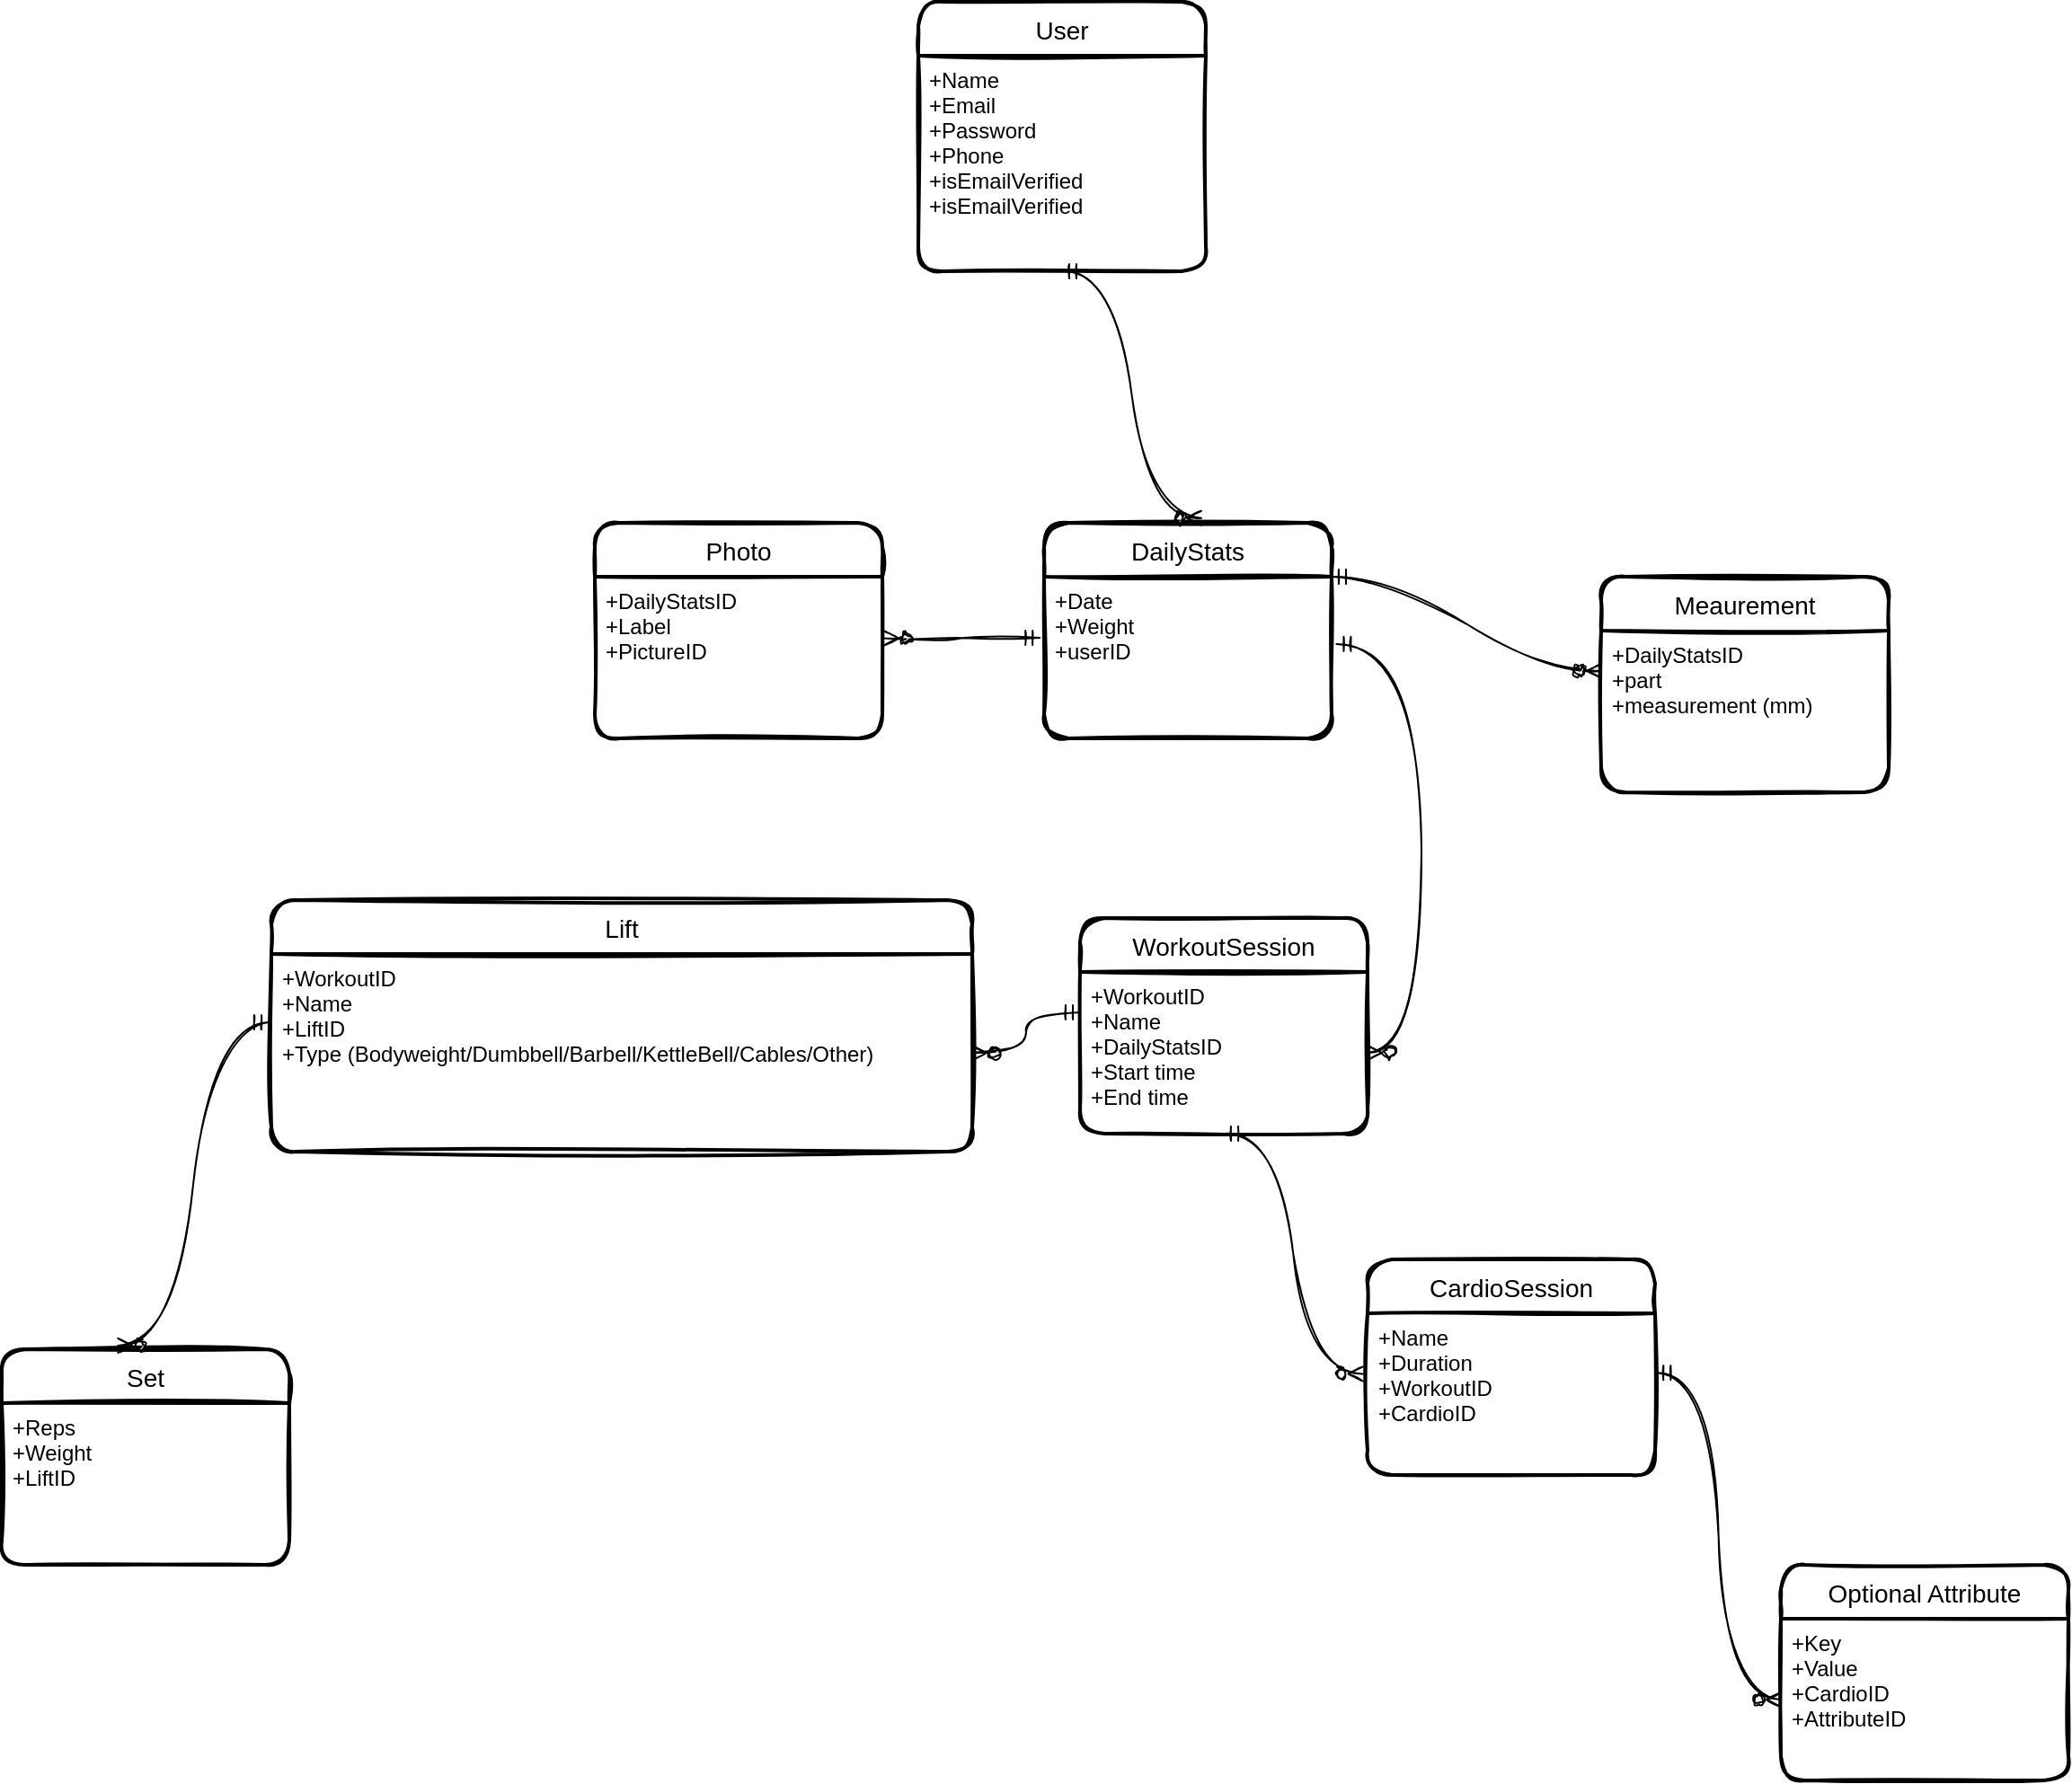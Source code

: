 <mxfile version="19.0.2" type="device"><diagram id="WasPVRIk0ApV1e_4AKNY" name="Page-1"><mxGraphModel dx="1744" dy="2106" grid="1" gridSize="10" guides="1" tooltips="1" connect="1" arrows="1" fold="1" page="1" pageScale="1" pageWidth="850" pageHeight="1100" math="0" shadow="0"><root><mxCell id="0"/><mxCell id="1" parent="0"/><mxCell id="_HpeWGe5K6VpGaseEiUT-1" value="Lift" style="swimlane;childLayout=stackLayout;horizontal=1;startSize=30;horizontalStack=0;rounded=1;fontSize=14;fontStyle=0;strokeWidth=2;resizeParent=0;resizeLast=1;shadow=0;dashed=0;align=center;sketch=1;" parent="1" vertex="1"><mxGeometry x="-90" y="-10" width="390" height="140" as="geometry"/></mxCell><mxCell id="_HpeWGe5K6VpGaseEiUT-2" value="+WorkoutID&#10;+Name&#10;+LiftID&#10;+Type (Bodyweight/Dumbbell/Barbell/KettleBell/Cables/Other)" style="align=left;strokeColor=none;fillColor=none;spacingLeft=4;fontSize=12;verticalAlign=top;resizable=0;rotatable=0;part=1;rounded=1;sketch=1;" parent="_HpeWGe5K6VpGaseEiUT-1" vertex="1"><mxGeometry y="30" width="390" height="110" as="geometry"/></mxCell><mxCell id="_HpeWGe5K6VpGaseEiUT-3" value="Set" style="swimlane;childLayout=stackLayout;horizontal=1;startSize=30;horizontalStack=0;rounded=1;fontSize=14;fontStyle=0;strokeWidth=2;resizeParent=0;resizeLast=1;shadow=0;dashed=0;align=center;sketch=1;" parent="1" vertex="1"><mxGeometry x="-240" y="240" width="160" height="120" as="geometry"/></mxCell><mxCell id="_HpeWGe5K6VpGaseEiUT-4" value="+Reps&#10;+Weight&#10;+LiftID" style="align=left;strokeColor=none;fillColor=none;spacingLeft=4;fontSize=12;verticalAlign=top;resizable=0;rotatable=0;part=1;rounded=1;sketch=1;" parent="_HpeWGe5K6VpGaseEiUT-3" vertex="1"><mxGeometry y="30" width="160" height="90" as="geometry"/></mxCell><mxCell id="_HpeWGe5K6VpGaseEiUT-5" value="WorkoutSession" style="swimlane;childLayout=stackLayout;horizontal=1;startSize=30;horizontalStack=0;rounded=1;fontSize=14;fontStyle=0;strokeWidth=2;resizeParent=0;resizeLast=1;shadow=0;dashed=0;align=center;sketch=1;" parent="1" vertex="1"><mxGeometry x="360" width="160" height="120" as="geometry"/></mxCell><mxCell id="_HpeWGe5K6VpGaseEiUT-6" value="+WorkoutID&#10;+Name&#10;+DailyStatsID&#10;+Start time&#10;+End time" style="align=left;strokeColor=none;fillColor=none;spacingLeft=4;fontSize=12;verticalAlign=top;resizable=0;rotatable=0;part=1;rounded=1;sketch=1;" parent="_HpeWGe5K6VpGaseEiUT-5" vertex="1"><mxGeometry y="30" width="160" height="90" as="geometry"/></mxCell><mxCell id="_HpeWGe5K6VpGaseEiUT-7" value="" style="edgeStyle=entityRelationEdgeStyle;fontSize=12;html=1;endArrow=ERzeroToMany;startArrow=ERmandOne;rounded=1;exitX=1.017;exitY=0.416;exitDx=0;exitDy=0;exitPerimeter=0;curved=1;sketch=1;" parent="1" source="_HpeWGe5K6VpGaseEiUT-9" target="_HpeWGe5K6VpGaseEiUT-6" edge="1"><mxGeometry width="100" height="100" relative="1" as="geometry"><mxPoint x="480" y="-140" as="sourcePoint"/><mxPoint x="590" y="-80" as="targetPoint"/></mxGeometry></mxCell><mxCell id="_HpeWGe5K6VpGaseEiUT-8" value="DailyStats" style="swimlane;childLayout=stackLayout;horizontal=1;startSize=30;horizontalStack=0;rounded=1;fontSize=14;fontStyle=0;strokeWidth=2;resizeParent=0;resizeLast=1;shadow=0;dashed=0;align=center;sketch=1;" parent="1" vertex="1"><mxGeometry x="340" y="-220" width="160" height="120" as="geometry"/></mxCell><mxCell id="_HpeWGe5K6VpGaseEiUT-9" value="+Date&#10;+Weight&#10;+userID" style="align=left;strokeColor=none;fillColor=none;spacingLeft=4;fontSize=12;verticalAlign=top;resizable=0;rotatable=0;part=1;rounded=1;sketch=1;" parent="_HpeWGe5K6VpGaseEiUT-8" vertex="1"><mxGeometry y="30" width="160" height="90" as="geometry"/></mxCell><mxCell id="_HpeWGe5K6VpGaseEiUT-10" value="Photo" style="swimlane;childLayout=stackLayout;horizontal=1;startSize=30;horizontalStack=0;rounded=1;fontSize=14;fontStyle=0;strokeWidth=2;resizeParent=0;resizeLast=1;shadow=0;dashed=0;align=center;sketch=1;" parent="1" vertex="1"><mxGeometry x="90" y="-220" width="160" height="120" as="geometry"/></mxCell><mxCell id="_HpeWGe5K6VpGaseEiUT-11" value="+DailyStatsID&#10;+Label&#10;+PictureID" style="align=left;strokeColor=none;fillColor=none;spacingLeft=4;fontSize=12;verticalAlign=top;resizable=0;rotatable=0;part=1;rounded=1;sketch=1;" parent="_HpeWGe5K6VpGaseEiUT-10" vertex="1"><mxGeometry y="30" width="160" height="90" as="geometry"/></mxCell><mxCell id="_HpeWGe5K6VpGaseEiUT-12" value="" style="edgeStyle=entityRelationEdgeStyle;fontSize=12;html=1;endArrow=ERzeroToMany;startArrow=ERmandOne;rounded=1;exitX=-0.015;exitY=0.378;exitDx=0;exitDy=0;exitPerimeter=0;entryX=1.006;entryY=0.381;entryDx=0;entryDy=0;entryPerimeter=0;curved=1;sketch=1;" parent="1" source="_HpeWGe5K6VpGaseEiUT-9" target="_HpeWGe5K6VpGaseEiUT-11" edge="1"><mxGeometry width="100" height="100" relative="1" as="geometry"><mxPoint x="312.72" y="-150.0" as="sourcePoint"/><mxPoint x="320" y="67.56" as="targetPoint"/></mxGeometry></mxCell><mxCell id="_HpeWGe5K6VpGaseEiUT-13" value="CardioSession" style="swimlane;childLayout=stackLayout;horizontal=1;startSize=30;horizontalStack=0;rounded=1;fontSize=14;fontStyle=0;strokeWidth=2;resizeParent=0;resizeLast=1;shadow=0;dashed=0;align=center;sketch=1;" parent="1" vertex="1"><mxGeometry x="520" y="190" width="160" height="120" as="geometry"/></mxCell><mxCell id="_HpeWGe5K6VpGaseEiUT-14" value="+Name&#10;+Duration&#10;+WorkoutID&#10;+CardioID" style="align=left;strokeColor=none;fillColor=none;spacingLeft=4;fontSize=12;verticalAlign=top;resizable=0;rotatable=0;part=1;rounded=1;sketch=1;" parent="_HpeWGe5K6VpGaseEiUT-13" vertex="1"><mxGeometry y="30" width="160" height="90" as="geometry"/></mxCell><mxCell id="_HpeWGe5K6VpGaseEiUT-15" value="" style="edgeStyle=entityRelationEdgeStyle;fontSize=12;html=1;endArrow=ERzeroToMany;startArrow=ERmandOne;rounded=1;exitX=0.5;exitY=1;exitDx=0;exitDy=0;entryX=-0.017;entryY=0.375;entryDx=0;entryDy=0;entryPerimeter=0;curved=1;sketch=1;" parent="1" source="_HpeWGe5K6VpGaseEiUT-6" target="_HpeWGe5K6VpGaseEiUT-14" edge="1"><mxGeometry width="100" height="100" relative="1" as="geometry"><mxPoint x="452.72" y="120.0" as="sourcePoint"/><mxPoint x="470" y="340" as="targetPoint"/></mxGeometry></mxCell><mxCell id="_HpeWGe5K6VpGaseEiUT-16" value="Optional Attribute" style="swimlane;childLayout=stackLayout;horizontal=1;startSize=30;horizontalStack=0;rounded=1;fontSize=14;fontStyle=0;strokeWidth=2;resizeParent=0;resizeLast=1;shadow=0;dashed=0;align=center;sketch=1;" parent="1" vertex="1"><mxGeometry x="750" y="360" width="160" height="120" as="geometry"/></mxCell><mxCell id="_HpeWGe5K6VpGaseEiUT-17" value="+Key&#10;+Value&#10;+CardioID&#10;+AttributeID" style="align=left;strokeColor=none;fillColor=none;spacingLeft=4;fontSize=12;verticalAlign=top;resizable=0;rotatable=0;part=1;rounded=1;sketch=1;" parent="_HpeWGe5K6VpGaseEiUT-16" vertex="1"><mxGeometry y="30" width="160" height="90" as="geometry"/></mxCell><mxCell id="_HpeWGe5K6VpGaseEiUT-18" value="" style="edgeStyle=entityRelationEdgeStyle;fontSize=12;html=1;endArrow=ERzeroToMany;startArrow=ERmandOne;rounded=1;exitX=1.004;exitY=0.368;exitDx=0;exitDy=0;exitPerimeter=0;entryX=0;entryY=0.5;entryDx=0;entryDy=0;curved=1;sketch=1;" parent="1" source="_HpeWGe5K6VpGaseEiUT-14" target="_HpeWGe5K6VpGaseEiUT-17" edge="1"><mxGeometry width="100" height="100" relative="1" as="geometry"><mxPoint x="426.36" y="260.0" as="sourcePoint"/><mxPoint x="433.64" y="477.56" as="targetPoint"/></mxGeometry></mxCell><mxCell id="_HpeWGe5K6VpGaseEiUT-19" value="" style="edgeStyle=entityRelationEdgeStyle;fontSize=12;html=1;endArrow=ERzeroToMany;startArrow=ERmandOne;rounded=1;entryX=1;entryY=0.5;entryDx=0;entryDy=0;exitX=0;exitY=0.25;exitDx=0;exitDy=0;curved=1;sketch=1;" parent="1" source="_HpeWGe5K6VpGaseEiUT-6" target="_HpeWGe5K6VpGaseEiUT-2" edge="1"><mxGeometry width="100" height="100" relative="1" as="geometry"><mxPoint x="200" y="100" as="sourcePoint"/><mxPoint x="300" as="targetPoint"/></mxGeometry></mxCell><mxCell id="_HpeWGe5K6VpGaseEiUT-20" value="" style="edgeStyle=entityRelationEdgeStyle;fontSize=12;html=1;endArrow=ERzeroToMany;startArrow=ERmandOne;rounded=1;entryX=0.404;entryY=-0.017;entryDx=0;entryDy=0;exitX=-0.004;exitY=0.346;exitDx=0;exitDy=0;exitPerimeter=0;entryPerimeter=0;curved=1;sketch=1;" parent="1" source="_HpeWGe5K6VpGaseEiUT-2" target="_HpeWGe5K6VpGaseEiUT-3" edge="1"><mxGeometry width="100" height="100" relative="1" as="geometry"><mxPoint x="210" y="230" as="sourcePoint"/><mxPoint x="160" y="402.5" as="targetPoint"/></mxGeometry></mxCell><mxCell id="3" value="User" style="swimlane;childLayout=stackLayout;horizontal=1;startSize=30;horizontalStack=0;rounded=1;fontSize=14;fontStyle=0;strokeWidth=2;resizeParent=0;resizeLast=1;shadow=0;dashed=0;align=center;sketch=1;" parent="1" vertex="1"><mxGeometry x="270" y="-510" width="160" height="150" as="geometry"/></mxCell><mxCell id="4" value="+Name&#10;+Email&#10;+Password&#10;+Phone&#10;+isEmailVerified&#10;+isEmailVerified" style="align=left;strokeColor=none;fillColor=none;spacingLeft=4;fontSize=12;verticalAlign=top;resizable=0;rotatable=0;part=1;rounded=1;sketch=1;" parent="3" vertex="1"><mxGeometry y="30" width="160" height="120" as="geometry"/></mxCell><mxCell id="5" value="" style="edgeStyle=entityRelationEdgeStyle;fontSize=12;html=1;endArrow=ERzeroToMany;startArrow=ERmandOne;entryX=0.547;entryY=-0.022;entryDx=0;entryDy=0;entryPerimeter=0;exitX=0.5;exitY=1;exitDx=0;exitDy=0;sketch=1;curved=1;" parent="1" source="4" target="_HpeWGe5K6VpGaseEiUT-8" edge="1"><mxGeometry width="100" height="100" relative="1" as="geometry"><mxPoint x="55" y="-320" as="sourcePoint"/><mxPoint x="155" y="-420" as="targetPoint"/></mxGeometry></mxCell><mxCell id="NIEdyw6HF_bKsulxd8zX-5" value="Meaurement" style="swimlane;childLayout=stackLayout;horizontal=1;startSize=30;horizontalStack=0;rounded=1;fontSize=14;fontStyle=0;strokeWidth=2;resizeParent=0;resizeLast=1;shadow=0;dashed=0;align=center;sketch=1;" parent="1" vertex="1"><mxGeometry x="650" y="-190" width="160" height="120" as="geometry"/></mxCell><mxCell id="NIEdyw6HF_bKsulxd8zX-6" value="+DailyStatsID&#10;+part&#10;+measurement (mm)" style="align=left;strokeColor=none;fillColor=none;spacingLeft=4;fontSize=12;verticalAlign=top;resizable=0;rotatable=0;part=1;rounded=1;sketch=1;" parent="NIEdyw6HF_bKsulxd8zX-5" vertex="1"><mxGeometry y="30" width="160" height="90" as="geometry"/></mxCell><mxCell id="NIEdyw6HF_bKsulxd8zX-8" value="" style="edgeStyle=entityRelationEdgeStyle;fontSize=12;html=1;endArrow=ERzeroToMany;startArrow=ERmandOne;rounded=1;exitX=1;exitY=0;exitDx=0;exitDy=0;curved=1;sketch=1;entryX=0;entryY=0.25;entryDx=0;entryDy=0;" parent="1" source="_HpeWGe5K6VpGaseEiUT-9" target="NIEdyw6HF_bKsulxd8zX-6" edge="1"><mxGeometry width="100" height="100" relative="1" as="geometry"><mxPoint x="572.72" y="-170.0" as="sourcePoint"/><mxPoint x="580" y="57.56" as="targetPoint"/></mxGeometry></mxCell></root></mxGraphModel></diagram></mxfile>